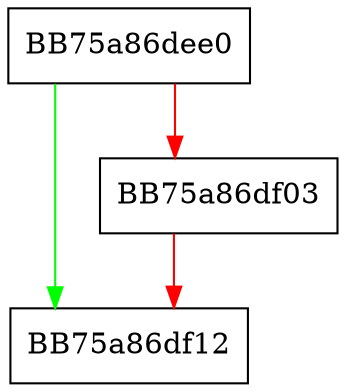 digraph GetBmContext {
  node [shape="box"];
  graph [splines=ortho];
  BB75a86dee0 -> BB75a86df12 [color="green"];
  BB75a86dee0 -> BB75a86df03 [color="red"];
  BB75a86df03 -> BB75a86df12 [color="red"];
}
